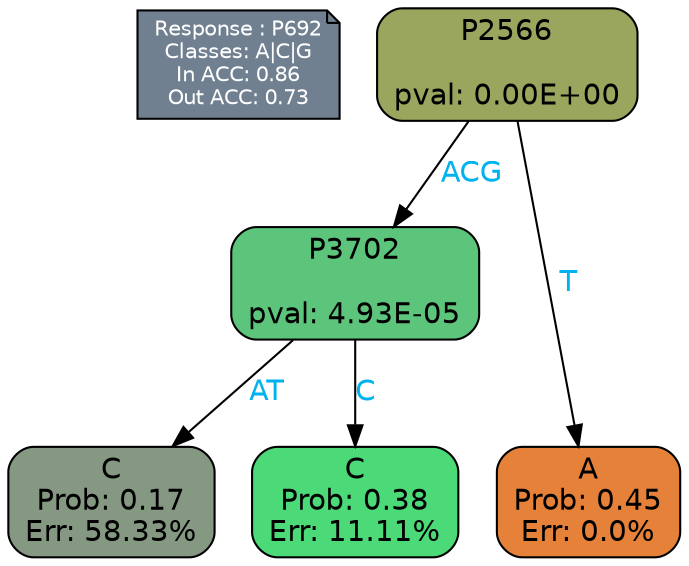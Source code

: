 digraph Tree {
node [shape=box, style="filled, rounded", color="black", fontname=helvetica] ;
graph [ranksep=equally, splines=polylines, bgcolor=transparent, dpi=600] ;
edge [fontname=helvetica] ;
LEGEND [label="Response : P692
Classes: A|C|G
In ACC: 0.86
Out ACC: 0.73
",shape=note,align=left,style=filled,fillcolor="slategray",fontcolor="white",fontsize=10];1 [label="P2566

pval: 0.00E+00", fillcolor="#9aa65d"] ;
2 [label="P3702

pval: 4.93E-05", fillcolor="#5dc57b"] ;
3 [label="C
Prob: 0.17
Err: 58.33%", fillcolor="#849882"] ;
4 [label="C
Prob: 0.38
Err: 11.11%", fillcolor="#4cd978"] ;
5 [label="A
Prob: 0.45
Err: 0.0%", fillcolor="#e58139"] ;
1 -> 2 [label="ACG",fontcolor=deepskyblue2] ;
1 -> 5 [label="T",fontcolor=deepskyblue2] ;
2 -> 3 [label="AT",fontcolor=deepskyblue2] ;
2 -> 4 [label="C",fontcolor=deepskyblue2] ;
{rank = same; 3;4;5;}{rank = same; LEGEND;1;}}
